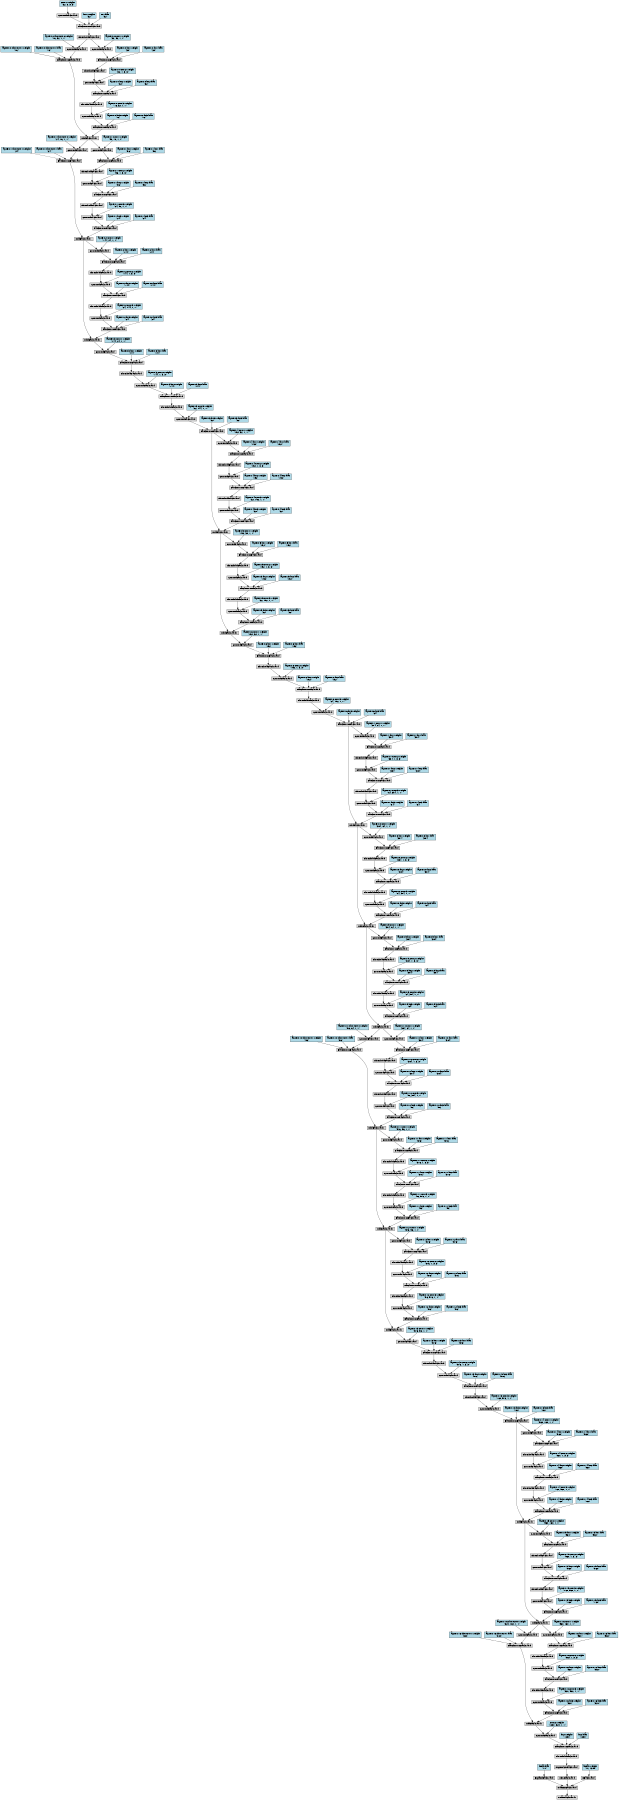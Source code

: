 digraph {
	graph [size="12,12"]
	node [align=left fontsize=12 height=0.2 ranksep=0.1 shape=box style=filled]
	140225662138520 [label=MeanBackward1]
	140225662138576 -> 140225662138520
	140225662138576 [label=AddmmBackward]
	140225662138688 -> 140225662138576
	140225662138688 [label=ExpandBackward]
	140225662138912 -> 140225662138688
	140225662138912 [label="linear.bias
 (10)" fillcolor=lightblue]
	140225662138744 -> 140225662138576
	140225662138744 [label=ViewBackward]
	140225662138968 -> 140225662138744
	140225662138968 [label=AvgPool2DBackward]
	140225662139080 -> 140225662138968
	140225662139080 [label=ThresholdBackward]
	140225662139192 -> 140225662139080
	140225662139192 [label=BatchNormBackward]
	140225662139304 -> 140225662139192
	140225662139304 [label=ConvNdBackward]
	140225662139528 -> 140225662139304
	140225662139528 [label=AddBackward1]
	140225662139696 -> 140225662139528
	140225662139696 [label=BatchNormBackward]
	140225662139864 -> 140225662139696
	140225662139864 [label=ConvNdBackward]
	140225662140088 -> 140225662139864
	140225662140088 [label=ThresholdBackward]
	140225662140256 -> 140225662140088
	140225662140256 [label=BatchNormBackward]
	140225662140368 -> 140225662140256
	140225662140368 [label=ConvNdBackward]
	140225662185712 -> 140225662140368
	140225662185712 [label=ThresholdBackward]
	140225662185880 -> 140225662185712
	140225662185880 [label=BatchNormBackward]
	140225662185992 -> 140225662185880
	140225662185992 [label=ConvNdBackward]
	140225662186216 -> 140225662185992
	140225662186216 [label=AddBackward1]
	140225662186384 -> 140225662186216
	140225662186384 [label=BatchNormBackward]
	140225662186552 -> 140225662186384
	140225662186552 [label=ConvNdBackward]
	140225662186776 -> 140225662186552
	140225662186776 [label=ThresholdBackward]
	140225662186944 -> 140225662186776
	140225662186944 [label=BatchNormBackward]
	140225662187056 -> 140225662186944
	140225662187056 [label=ConvNdBackward]
	140225662187280 -> 140225662187056
	140225662187280 [label=ThresholdBackward]
	140225662187448 -> 140225662187280
	140225662187448 [label=BatchNormBackward]
	140225662187560 -> 140225662187448
	140225662187560 [label=ConvNdBackward]
	140225662186440 -> 140225662187560
	140225662186440 [label=AddBackward1]
	140225662187896 -> 140225662186440
	140225662187896 [label=BatchNormBackward]
	140225662188064 -> 140225662187896
	140225662188064 [label=ConvNdBackward]
	140225662188288 -> 140225662188064
	140225662188288 [label=ThresholdBackward]
	140225662188456 -> 140225662188288
	140225662188456 [label=BatchNormBackward]
	140225662188568 -> 140225662188456
	140225662188568 [label=ConvNdBackward]
	140225662188792 -> 140225662188568
	140225662188792 [label=ThresholdBackward]
	140225662188960 -> 140225662188792
	140225662188960 [label=BatchNormBackward]
	140225662189072 -> 140225662188960
	140225662189072 [label=ConvNdBackward]
	140225662187952 -> 140225662189072
	140225662187952 [label=BatchNormBackward]
	140225662189408 -> 140225662187952
	140225662189408 [label=ConvNdBackward]
	140225662197888 -> 140225662189408
	140225662197888 [label=ThresholdBackward]
	140225662198056 -> 140225662197888
	140225662198056 [label=BatchNormBackward]
	140225662198168 -> 140225662198056
	140225662198168 [label=ConvNdBackward]
	140225662198392 -> 140225662198168
	140225662198392 [label=ThresholdBackward]
	140225662198560 -> 140225662198392
	140225662198560 [label=BatchNormBackward]
	140225662198672 -> 140225662198560
	140225662198672 [label=ConvNdBackward]
	140225662198896 -> 140225662198672
	140225662198896 [label=AddBackward1]
	140225662199064 -> 140225662198896
	140225662199064 [label=BatchNormBackward]
	140225662199232 -> 140225662199064
	140225662199232 [label=ConvNdBackward]
	140225662199456 -> 140225662199232
	140225662199456 [label=ThresholdBackward]
	140225662199624 -> 140225662199456
	140225662199624 [label=BatchNormBackward]
	140225662199792 -> 140225662199624
	140225662199792 [label=ConvNdBackward]
	140225662200016 -> 140225662199792
	140225662200016 [label=ThresholdBackward]
	140225662200184 -> 140225662200016
	140225662200184 [label=BatchNormBackward]
	140225662200352 -> 140225662200184
	140225662200352 [label=ConvNdBackward]
	140225662199120 -> 140225662200352
	140225662199120 [label=AddBackward1]
	140225662200688 -> 140225662199120
	140225662200688 [label=BatchNormBackward]
	140225662200856 -> 140225662200688
	140225662200856 [label=ConvNdBackward]
	140225662201080 -> 140225662200856
	140225662201080 [label=ThresholdBackward]
	140225662201248 -> 140225662201080
	140225662201248 [label=BatchNormBackward]
	140225662201416 -> 140225662201248
	140225662201416 [label=ConvNdBackward]
	140225662201640 -> 140225662201416
	140225662201640 [label=ThresholdBackward]
	140225662201808 -> 140225662201640
	140225662201808 [label=BatchNormBackward]
	140225662206136 -> 140225662201808
	140225662206136 [label=ConvNdBackward]
	140225662200744 -> 140225662206136
	140225662200744 [label=AddBackward1]
	140225662206472 -> 140225662200744
	140225662206472 [label=BatchNormBackward]
	140225662206640 -> 140225662206472
	140225662206640 [label=ConvNdBackward]
	140225662206864 -> 140225662206640
	140225662206864 [label=ThresholdBackward]
	140225662207032 -> 140225662206864
	140225662207032 [label=BatchNormBackward]
	140225662207200 -> 140225662207032
	140225662207200 [label=ConvNdBackward]
	140225662207424 -> 140225662207200
	140225662207424 [label=ThresholdBackward]
	140225662207592 -> 140225662207424
	140225662207592 [label=BatchNormBackward]
	140225662207760 -> 140225662207592
	140225662207760 [label=ConvNdBackward]
	140225662207984 -> 140225662207760
	140225662207984 [label=AddBackward1]
	140225662208152 -> 140225662207984
	140225662208152 [label=BatchNormBackward]
	140225662208320 -> 140225662208152
	140225662208320 [label=ConvNdBackward]
	140225662208544 -> 140225662208320
	140225662208544 [label=ThresholdBackward]
	140225662208712 -> 140225662208544
	140225662208712 [label=BatchNormBackward]
	140225662208880 -> 140225662208712
	140225662208880 [label=ConvNdBackward]
	140225662209104 -> 140225662208880
	140225662209104 [label=ThresholdBackward]
	140225662209272 -> 140225662209104
	140225662209272 [label=BatchNormBackward]
	140225662209440 -> 140225662209272
	140225662209440 [label=ConvNdBackward]
	140225662208208 -> 140225662209440
	140225662208208 [label=AddBackward1]
	140225662209776 -> 140225662208208
	140225662209776 [label=BatchNormBackward]
	140225662209944 -> 140225662209776
	140225662209944 [label=ConvNdBackward]
	140225662218424 -> 140225662209944
	140225662218424 [label=ThresholdBackward]
	140225662218592 -> 140225662218424
	140225662218592 [label=BatchNormBackward]
	140225662218760 -> 140225662218592
	140225662218760 [label=ConvNdBackward]
	140225662218984 -> 140225662218760
	140225662218984 [label=ThresholdBackward]
	140225662219152 -> 140225662218984
	140225662219152 [label=BatchNormBackward]
	140225662219320 -> 140225662219152
	140225662219320 [label=ConvNdBackward]
	140225662209832 -> 140225662219320
	140225662209832 [label=AddBackward1]
	140225662219656 -> 140225662209832
	140225662219656 [label=BatchNormBackward]
	140225662219824 -> 140225662219656
	140225662219824 [label=ConvNdBackward]
	140225662220048 -> 140225662219824
	140225662220048 [label=ThresholdBackward]
	140225662220216 -> 140225662220048
	140225662220216 [label=BatchNormBackward]
	140225662220384 -> 140225662220216
	140225662220384 [label=ConvNdBackward]
	140225662220608 -> 140225662220384
	140225662220608 [label=ThresholdBackward]
	140225662220776 -> 140225662220608
	140225662220776 [label=BatchNormBackward]
	140225662220944 -> 140225662220776
	140225662220944 [label=ConvNdBackward]
	140225662219712 -> 140225662220944
	140225662219712 [label=BatchNormBackward]
	140225662221280 -> 140225662219712
	140225662221280 [label=ConvNdBackward]
	140225662221504 -> 140225662221280
	140225662221504 [label=ThresholdBackward]
	140225662221672 -> 140225662221504
	140225662221672 [label=BatchNormBackward]
	140225662221840 -> 140225662221672
	140225662221840 [label=ConvNdBackward]
	140225662222064 -> 140225662221840
	140225662222064 [label=ThresholdBackward]
	140225662222232 -> 140225662222064
	140225662222232 [label=BatchNormBackward]
	140225662226560 -> 140225662222232
	140225662226560 [label=ConvNdBackward]
	140225662226784 -> 140225662226560
	140225662226784 [label=AddBackward1]
	140225662226952 -> 140225662226784
	140225662226952 [label=BatchNormBackward]
	140225662227120 -> 140225662226952
	140225662227120 [label=ConvNdBackward]
	140225662227344 -> 140225662227120
	140225662227344 [label=ThresholdBackward]
	140225662227512 -> 140225662227344
	140225662227512 [label=BatchNormBackward]
	140225662227680 -> 140225662227512
	140225662227680 [label=ConvNdBackward]
	140225662227904 -> 140225662227680
	140225662227904 [label=ThresholdBackward]
	140225662228072 -> 140225662227904
	140225662228072 [label=BatchNormBackward]
	140225662228240 -> 140225662228072
	140225662228240 [label=ConvNdBackward]
	140225662227008 -> 140225662228240
	140225662227008 [label=AddBackward1]
	140225662228576 -> 140225662227008
	140225662228576 [label=BatchNormBackward]
	140225662228744 -> 140225662228576
	140225662228744 [label=ConvNdBackward]
	140225662228968 -> 140225662228744
	140225662228968 [label=ThresholdBackward]
	140225662229136 -> 140225662228968
	140225662229136 [label=BatchNormBackward]
	140225662229304 -> 140225662229136
	140225662229304 [label=ConvNdBackward]
	140225662229528 -> 140225662229304
	140225662229528 [label=ThresholdBackward]
	140225662229696 -> 140225662229528
	140225662229696 [label=BatchNormBackward]
	140225662229864 -> 140225662229696
	140225662229864 [label=ConvNdBackward]
	140225662228632 -> 140225662229864
	140225662228632 [label=BatchNormBackward]
	140225662230200 -> 140225662228632
	140225662230200 [label=ConvNdBackward]
	140225662230424 -> 140225662230200
	140225662230424 [label=ThresholdBackward]
	140225662230656 -> 140225662230424
	140225662230656 [label=BatchNormBackward]
	140225662230824 -> 140225662230656
	140225662230824 [label=ConvNdBackward]
	140225662231048 -> 140225662230824
	140225662231048 [label=ThresholdBackward]
	140225662231216 -> 140225662231048
	140225662231216 [label=BatchNormBackward]
	140225662231384 -> 140225662231216
	140225662231384 [label=ConvNdBackward]
	140225662231608 -> 140225662231384
	140225662231608 [label=AddBackward1]
	140225662231776 -> 140225662231608
	140225662231776 [label=BatchNormBackward]
	140225662231944 -> 140225662231776
	140225662231944 [label=ConvNdBackward]
	140225662232168 -> 140225662231944
	140225662232168 [label=ThresholdBackward]
	140225662232336 -> 140225662232168
	140225662232336 [label=BatchNormBackward]
	140225662232504 -> 140225662232336
	140225662232504 [label=ConvNdBackward]
	140225662232728 -> 140225662232504
	140225662232728 [label=ThresholdBackward]
	140225662232896 -> 140225662232728
	140225662232896 [label=BatchNormBackward]
	140225662233064 -> 140225662232896
	140225662233064 [label=ConvNdBackward]
	140225662231832 -> 140225662233064
	140225662231832 [label=AddBackward1]
	140225662233400 -> 140225662231832
	140225662233400 [label=BatchNormBackward]
	140225662233568 -> 140225662233400
	140225662233568 [label=ConvNdBackward]
	140225662233792 -> 140225662233568
	140225662233792 [label=ThresholdBackward]
	140225662233960 -> 140225662233792
	140225662233960 [label=BatchNormBackward]
	140225662234128 -> 140225662233960
	140225662234128 [label=ConvNdBackward]
	140225662234352 -> 140225662234128
	140225662234352 [label=ThresholdBackward]
	140225662234520 -> 140225662234352
	140225662234520 [label=BatchNormBackward]
	140225662247040 -> 140225662234520
	140225662247040 [label=ConvNdBackward]
	140225662247264 -> 140225662247040
	140225662247264 [label=AddBackward1]
	140225662247432 -> 140225662247264
	140225662247432 [label=BatchNormBackward]
	140225662247600 -> 140225662247432
	140225662247600 [label=ConvNdBackward]
	140225662247824 -> 140225662247600
	140225662247824 [label=ThresholdBackward]
	140225662247992 -> 140225662247824
	140225662247992 [label=BatchNormBackward]
	140225662248160 -> 140225662247992
	140225662248160 [label=ConvNdBackward]
	140225662248384 -> 140225662248160
	140225662248384 [label=ThresholdBackward]
	140225662248552 -> 140225662248384
	140225662248552 [label=BatchNormBackward]
	140225662248720 -> 140225662248552
	140225662248720 [label=ConvNdBackward]
	140225662248944 -> 140225662248720
	140225662248944 [label=ThresholdBackward]
	140225662249112 -> 140225662248944
	140225662249112 [label=BatchNormBackward]
	140225662249280 -> 140225662249112
	140225662249280 [label=ConvNdBackward]
	140225662249504 -> 140225662249280
	140225662249504 [label="conv1.weight
 (32, 3, 3, 3)" fillcolor=lightblue]
	140225662249336 -> 140225662249112
	140225662249336 [label="bn1.weight
 (32)" fillcolor=lightblue]
	140225662249392 -> 140225662249112
	140225662249392 [label="bn1.bias
 (32)" fillcolor=lightblue]
	140225662249000 -> 140225662248720
	140225662249000 [label="laysers.0.conv1.weight
 (32, 32, 1, 1)" fillcolor=lightblue]
	140225662248776 -> 140225662248552
	140225662248776 [label="laysers.0.bn1.weight
 (32)" fillcolor=lightblue]
	140225662248832 -> 140225662248552
	140225662248832 [label="laysers.0.bn1.bias
 (32)" fillcolor=lightblue]
	140225662248440 -> 140225662248160
	140225662248440 [label="laysers.0.conv2.weight
 (32, 1, 3, 3)" fillcolor=lightblue]
	140225662248216 -> 140225662247992
	140225662248216 [label="laysers.0.bn2.weight
 (32)" fillcolor=lightblue]
	140225662248272 -> 140225662247992
	140225662248272 [label="laysers.0.bn2.bias
 (32)" fillcolor=lightblue]
	140225662247880 -> 140225662247600
	140225662247880 [label="laysers.0.conv3.weight
 (16, 32, 1, 1)" fillcolor=lightblue]
	140225662247656 -> 140225662247432
	140225662247656 [label="laysers.0.bn3.weight
 (16)" fillcolor=lightblue]
	140225662247712 -> 140225662247432
	140225662247712 [label="laysers.0.bn3.bias
 (16)" fillcolor=lightblue]
	140225662247488 -> 140225662247264
	140225662247488 [label=BatchNormBackward]
	140225662247768 -> 140225662247488
	140225662247768 [label=ConvNdBackward]
	140225662248944 -> 140225662247768
	140225662248048 -> 140225662247768
	140225662248048 [label="laysers.0.shortcut.0.weight
 (16, 32, 1, 1)" fillcolor=lightblue]
	140225662247936 -> 140225662247488
	140225662247936 [label="laysers.0.shortcut.1.weight
 (16)" fillcolor=lightblue]
	140225662248328 -> 140225662247488
	140225662248328 [label="laysers.0.shortcut.1.bias
 (16)" fillcolor=lightblue]
	140225662247320 -> 140225662247040
	140225662247320 [label="laysers.1.conv1.weight
 (96, 16, 1, 1)" fillcolor=lightblue]
	140225662247096 -> 140225662234520
	140225662247096 [label="laysers.1.bn1.weight
 (96)" fillcolor=lightblue]
	140225662247152 -> 140225662234520
	140225662247152 [label="laysers.1.bn1.bias
 (96)" fillcolor=lightblue]
	140225662234408 -> 140225662234128
	140225662234408 [label="laysers.1.conv2.weight
 (96, 1, 3, 3)" fillcolor=lightblue]
	140225662234184 -> 140225662233960
	140225662234184 [label="laysers.1.bn2.weight
 (96)" fillcolor=lightblue]
	140225662234240 -> 140225662233960
	140225662234240 [label="laysers.1.bn2.bias
 (96)" fillcolor=lightblue]
	140225662233848 -> 140225662233568
	140225662233848 [label="laysers.1.conv3.weight
 (24, 96, 1, 1)" fillcolor=lightblue]
	140225662233624 -> 140225662233400
	140225662233624 [label="laysers.1.bn3.weight
 (24)" fillcolor=lightblue]
	140225662233680 -> 140225662233400
	140225662233680 [label="laysers.1.bn3.bias
 (24)" fillcolor=lightblue]
	140225662233456 -> 140225662231832
	140225662233456 [label=BatchNormBackward]
	140225662233736 -> 140225662233456
	140225662233736 [label=ConvNdBackward]
	140225662247264 -> 140225662233736
	140225662234016 -> 140225662233736
	140225662234016 [label="laysers.1.shortcut.0.weight
 (24, 16, 1, 1)" fillcolor=lightblue]
	140225662233904 -> 140225662233456
	140225662233904 [label="laysers.1.shortcut.1.weight
 (24)" fillcolor=lightblue]
	140225662234296 -> 140225662233456
	140225662234296 [label="laysers.1.shortcut.1.bias
 (24)" fillcolor=lightblue]
	140225662233288 -> 140225662233064
	140225662233288 [label="laysers.2.conv1.weight
 (144, 24, 1, 1)" fillcolor=lightblue]
	140225662233120 -> 140225662232896
	140225662233120 [label="laysers.2.bn1.weight
 (144)" fillcolor=lightblue]
	140225662233176 -> 140225662232896
	140225662233176 [label="laysers.2.bn1.bias
 (144)" fillcolor=lightblue]
	140225662232784 -> 140225662232504
	140225662232784 [label="laysers.2.conv2.weight
 (144, 1, 3, 3)" fillcolor=lightblue]
	140225662232560 -> 140225662232336
	140225662232560 [label="laysers.2.bn2.weight
 (144)" fillcolor=lightblue]
	140225662232616 -> 140225662232336
	140225662232616 [label="laysers.2.bn2.bias
 (144)" fillcolor=lightblue]
	140225662232224 -> 140225662231944
	140225662232224 [label="laysers.2.conv3.weight
 (24, 144, 1, 1)" fillcolor=lightblue]
	140225662232000 -> 140225662231776
	140225662232000 [label="laysers.2.bn3.weight
 (24)" fillcolor=lightblue]
	140225662232056 -> 140225662231776
	140225662232056 [label="laysers.2.bn3.bias
 (24)" fillcolor=lightblue]
	140225662231832 -> 140225662231608
	140225662231664 -> 140225662231384
	140225662231664 [label="laysers.3.conv1.weight
 (144, 24, 1, 1)" fillcolor=lightblue]
	140225662231440 -> 140225662231216
	140225662231440 [label="laysers.3.bn1.weight
 (144)" fillcolor=lightblue]
	140225662231496 -> 140225662231216
	140225662231496 [label="laysers.3.bn1.bias
 (144)" fillcolor=lightblue]
	140225662231104 -> 140225662230824
	140225662231104 [label="laysers.3.conv2.weight
 (144, 1, 3, 3)" fillcolor=lightblue]
	140225662230880 -> 140225662230656
	140225662230880 [label="laysers.3.bn2.weight
 (144)" fillcolor=lightblue]
	140225662230936 -> 140225662230656
	140225662230936 [label="laysers.3.bn2.bias
 (144)" fillcolor=lightblue]
	140225662230480 -> 140225662230200
	140225662230480 [label="laysers.3.conv3.weight
 (32, 144, 1, 1)" fillcolor=lightblue]
	140225662230256 -> 140225662228632
	140225662230256 [label="laysers.3.bn3.weight
 (32)" fillcolor=lightblue]
	140225662230312 -> 140225662228632
	140225662230312 [label="laysers.3.bn3.bias
 (32)" fillcolor=lightblue]
	140225662230088 -> 140225662229864
	140225662230088 [label="laysers.4.conv1.weight
 (192, 32, 1, 1)" fillcolor=lightblue]
	140225662229920 -> 140225662229696
	140225662229920 [label="laysers.4.bn1.weight
 (192)" fillcolor=lightblue]
	140225662229976 -> 140225662229696
	140225662229976 [label="laysers.4.bn1.bias
 (192)" fillcolor=lightblue]
	140225662229584 -> 140225662229304
	140225662229584 [label="laysers.4.conv2.weight
 (192, 1, 3, 3)" fillcolor=lightblue]
	140225662229360 -> 140225662229136
	140225662229360 [label="laysers.4.bn2.weight
 (192)" fillcolor=lightblue]
	140225662229416 -> 140225662229136
	140225662229416 [label="laysers.4.bn2.bias
 (192)" fillcolor=lightblue]
	140225662229024 -> 140225662228744
	140225662229024 [label="laysers.4.conv3.weight
 (32, 192, 1, 1)" fillcolor=lightblue]
	140225662228800 -> 140225662228576
	140225662228800 [label="laysers.4.bn3.weight
 (32)" fillcolor=lightblue]
	140225662228856 -> 140225662228576
	140225662228856 [label="laysers.4.bn3.bias
 (32)" fillcolor=lightblue]
	140225662228632 -> 140225662227008
	140225662228464 -> 140225662228240
	140225662228464 [label="laysers.5.conv1.weight
 (192, 32, 1, 1)" fillcolor=lightblue]
	140225662228296 -> 140225662228072
	140225662228296 [label="laysers.5.bn1.weight
 (192)" fillcolor=lightblue]
	140225662228352 -> 140225662228072
	140225662228352 [label="laysers.5.bn1.bias
 (192)" fillcolor=lightblue]
	140225662227960 -> 140225662227680
	140225662227960 [label="laysers.5.conv2.weight
 (192, 1, 3, 3)" fillcolor=lightblue]
	140225662227736 -> 140225662227512
	140225662227736 [label="laysers.5.bn2.weight
 (192)" fillcolor=lightblue]
	140225662227792 -> 140225662227512
	140225662227792 [label="laysers.5.bn2.bias
 (192)" fillcolor=lightblue]
	140225662227400 -> 140225662227120
	140225662227400 [label="laysers.5.conv3.weight
 (32, 192, 1, 1)" fillcolor=lightblue]
	140225662227176 -> 140225662226952
	140225662227176 [label="laysers.5.bn3.weight
 (32)" fillcolor=lightblue]
	140225662227232 -> 140225662226952
	140225662227232 [label="laysers.5.bn3.bias
 (32)" fillcolor=lightblue]
	140225662227008 -> 140225662226784
	140225662226840 -> 140225662226560
	140225662226840 [label="laysers.6.conv1.weight
 (192, 32, 1, 1)" fillcolor=lightblue]
	140225662226616 -> 140225662222232
	140225662226616 [label="laysers.6.bn1.weight
 (192)" fillcolor=lightblue]
	140225662226672 -> 140225662222232
	140225662226672 [label="laysers.6.bn1.bias
 (192)" fillcolor=lightblue]
	140225662222120 -> 140225662221840
	140225662222120 [label="laysers.6.conv2.weight
 (192, 1, 3, 3)" fillcolor=lightblue]
	140225662221896 -> 140225662221672
	140225662221896 [label="laysers.6.bn2.weight
 (192)" fillcolor=lightblue]
	140225662221952 -> 140225662221672
	140225662221952 [label="laysers.6.bn2.bias
 (192)" fillcolor=lightblue]
	140225662221560 -> 140225662221280
	140225662221560 [label="laysers.6.conv3.weight
 (64, 192, 1, 1)" fillcolor=lightblue]
	140225662221336 -> 140225662219712
	140225662221336 [label="laysers.6.bn3.weight
 (64)" fillcolor=lightblue]
	140225662221392 -> 140225662219712
	140225662221392 [label="laysers.6.bn3.bias
 (64)" fillcolor=lightblue]
	140225662221168 -> 140225662220944
	140225662221168 [label="laysers.7.conv1.weight
 (384, 64, 1, 1)" fillcolor=lightblue]
	140225662221000 -> 140225662220776
	140225662221000 [label="laysers.7.bn1.weight
 (384)" fillcolor=lightblue]
	140225662221056 -> 140225662220776
	140225662221056 [label="laysers.7.bn1.bias
 (384)" fillcolor=lightblue]
	140225662220664 -> 140225662220384
	140225662220664 [label="laysers.7.conv2.weight
 (384, 1, 3, 3)" fillcolor=lightblue]
	140225662220440 -> 140225662220216
	140225662220440 [label="laysers.7.bn2.weight
 (384)" fillcolor=lightblue]
	140225662220496 -> 140225662220216
	140225662220496 [label="laysers.7.bn2.bias
 (384)" fillcolor=lightblue]
	140225662220104 -> 140225662219824
	140225662220104 [label="laysers.7.conv3.weight
 (64, 384, 1, 1)" fillcolor=lightblue]
	140225662219880 -> 140225662219656
	140225662219880 [label="laysers.7.bn3.weight
 (64)" fillcolor=lightblue]
	140225662219936 -> 140225662219656
	140225662219936 [label="laysers.7.bn3.bias
 (64)" fillcolor=lightblue]
	140225662219712 -> 140225662209832
	140225662219544 -> 140225662219320
	140225662219544 [label="laysers.8.conv1.weight
 (384, 64, 1, 1)" fillcolor=lightblue]
	140225662219376 -> 140225662219152
	140225662219376 [label="laysers.8.bn1.weight
 (384)" fillcolor=lightblue]
	140225662219432 -> 140225662219152
	140225662219432 [label="laysers.8.bn1.bias
 (384)" fillcolor=lightblue]
	140225662219040 -> 140225662218760
	140225662219040 [label="laysers.8.conv2.weight
 (384, 1, 3, 3)" fillcolor=lightblue]
	140225662218816 -> 140225662218592
	140225662218816 [label="laysers.8.bn2.weight
 (384)" fillcolor=lightblue]
	140225662218872 -> 140225662218592
	140225662218872 [label="laysers.8.bn2.bias
 (384)" fillcolor=lightblue]
	140225662218480 -> 140225662209944
	140225662218480 [label="laysers.8.conv3.weight
 (64, 384, 1, 1)" fillcolor=lightblue]
	140225662210000 -> 140225662209776
	140225662210000 [label="laysers.8.bn3.weight
 (64)" fillcolor=lightblue]
	140225662218312 -> 140225662209776
	140225662218312 [label="laysers.8.bn3.bias
 (64)" fillcolor=lightblue]
	140225662209832 -> 140225662208208
	140225662209664 -> 140225662209440
	140225662209664 [label="laysers.9.conv1.weight
 (384, 64, 1, 1)" fillcolor=lightblue]
	140225662209496 -> 140225662209272
	140225662209496 [label="laysers.9.bn1.weight
 (384)" fillcolor=lightblue]
	140225662209552 -> 140225662209272
	140225662209552 [label="laysers.9.bn1.bias
 (384)" fillcolor=lightblue]
	140225662209160 -> 140225662208880
	140225662209160 [label="laysers.9.conv2.weight
 (384, 1, 3, 3)" fillcolor=lightblue]
	140225662208936 -> 140225662208712
	140225662208936 [label="laysers.9.bn2.weight
 (384)" fillcolor=lightblue]
	140225662208992 -> 140225662208712
	140225662208992 [label="laysers.9.bn2.bias
 (384)" fillcolor=lightblue]
	140225662208600 -> 140225662208320
	140225662208600 [label="laysers.9.conv3.weight
 (64, 384, 1, 1)" fillcolor=lightblue]
	140225662208376 -> 140225662208152
	140225662208376 [label="laysers.9.bn3.weight
 (64)" fillcolor=lightblue]
	140225662208432 -> 140225662208152
	140225662208432 [label="laysers.9.bn3.bias
 (64)" fillcolor=lightblue]
	140225662208208 -> 140225662207984
	140225662208040 -> 140225662207760
	140225662208040 [label="laysers.10.conv1.weight
 (384, 64, 1, 1)" fillcolor=lightblue]
	140225662207816 -> 140225662207592
	140225662207816 [label="laysers.10.bn1.weight
 (384)" fillcolor=lightblue]
	140225662207872 -> 140225662207592
	140225662207872 [label="laysers.10.bn1.bias
 (384)" fillcolor=lightblue]
	140225662207480 -> 140225662207200
	140225662207480 [label="laysers.10.conv2.weight
 (384, 1, 3, 3)" fillcolor=lightblue]
	140225662207256 -> 140225662207032
	140225662207256 [label="laysers.10.bn2.weight
 (384)" fillcolor=lightblue]
	140225662207312 -> 140225662207032
	140225662207312 [label="laysers.10.bn2.bias
 (384)" fillcolor=lightblue]
	140225662206920 -> 140225662206640
	140225662206920 [label="laysers.10.conv3.weight
 (96, 384, 1, 1)" fillcolor=lightblue]
	140225662206696 -> 140225662206472
	140225662206696 [label="laysers.10.bn3.weight
 (96)" fillcolor=lightblue]
	140225662206752 -> 140225662206472
	140225662206752 [label="laysers.10.bn3.bias
 (96)" fillcolor=lightblue]
	140225662206528 -> 140225662200744
	140225662206528 [label=BatchNormBackward]
	140225662206808 -> 140225662206528
	140225662206808 [label=ConvNdBackward]
	140225662207984 -> 140225662206808
	140225662207088 -> 140225662206808
	140225662207088 [label="laysers.10.shortcut.0.weight
 (96, 64, 1, 1)" fillcolor=lightblue]
	140225662206976 -> 140225662206528
	140225662206976 [label="laysers.10.shortcut.1.weight
 (96)" fillcolor=lightblue]
	140225662207368 -> 140225662206528
	140225662207368 [label="laysers.10.shortcut.1.bias
 (96)" fillcolor=lightblue]
	140225662206360 -> 140225662206136
	140225662206360 [label="laysers.11.conv1.weight
 (576, 96, 1, 1)" fillcolor=lightblue]
	140225662206192 -> 140225662201808
	140225662206192 [label="laysers.11.bn1.weight
 (576)" fillcolor=lightblue]
	140225662206248 -> 140225662201808
	140225662206248 [label="laysers.11.bn1.bias
 (576)" fillcolor=lightblue]
	140225662201696 -> 140225662201416
	140225662201696 [label="laysers.11.conv2.weight
 (576, 1, 3, 3)" fillcolor=lightblue]
	140225662201472 -> 140225662201248
	140225662201472 [label="laysers.11.bn2.weight
 (576)" fillcolor=lightblue]
	140225662201528 -> 140225662201248
	140225662201528 [label="laysers.11.bn2.bias
 (576)" fillcolor=lightblue]
	140225662201136 -> 140225662200856
	140225662201136 [label="laysers.11.conv3.weight
 (96, 576, 1, 1)" fillcolor=lightblue]
	140225662200912 -> 140225662200688
	140225662200912 [label="laysers.11.bn3.weight
 (96)" fillcolor=lightblue]
	140225662200968 -> 140225662200688
	140225662200968 [label="laysers.11.bn3.bias
 (96)" fillcolor=lightblue]
	140225662200744 -> 140225662199120
	140225662200576 -> 140225662200352
	140225662200576 [label="laysers.12.conv1.weight
 (576, 96, 1, 1)" fillcolor=lightblue]
	140225662200408 -> 140225662200184
	140225662200408 [label="laysers.12.bn1.weight
 (576)" fillcolor=lightblue]
	140225662200464 -> 140225662200184
	140225662200464 [label="laysers.12.bn1.bias
 (576)" fillcolor=lightblue]
	140225662200072 -> 140225662199792
	140225662200072 [label="laysers.12.conv2.weight
 (576, 1, 3, 3)" fillcolor=lightblue]
	140225662199848 -> 140225662199624
	140225662199848 [label="laysers.12.bn2.weight
 (576)" fillcolor=lightblue]
	140225662199904 -> 140225662199624
	140225662199904 [label="laysers.12.bn2.bias
 (576)" fillcolor=lightblue]
	140225662199512 -> 140225662199232
	140225662199512 [label="laysers.12.conv3.weight
 (96, 576, 1, 1)" fillcolor=lightblue]
	140225662199288 -> 140225662199064
	140225662199288 [label="laysers.12.bn3.weight
 (96)" fillcolor=lightblue]
	140225662199344 -> 140225662199064
	140225662199344 [label="laysers.12.bn3.bias
 (96)" fillcolor=lightblue]
	140225662199120 -> 140225662198896
	140225662198952 -> 140225662198672
	140225662198952 [label="laysers.13.conv1.weight
 (576, 96, 1, 1)" fillcolor=lightblue]
	140225662198728 -> 140225662198560
	140225662198728 [label="laysers.13.bn1.weight
 (576)" fillcolor=lightblue]
	140225662198784 -> 140225662198560
	140225662198784 [label="laysers.13.bn1.bias
 (576)" fillcolor=lightblue]
	140225662198448 -> 140225662198168
	140225662198448 [label="laysers.13.conv2.weight
 (576, 1, 3, 3)" fillcolor=lightblue]
	140225662198224 -> 140225662198056
	140225662198224 [label="laysers.13.bn2.weight
 (576)" fillcolor=lightblue]
	140225662198280 -> 140225662198056
	140225662198280 [label="laysers.13.bn2.bias
 (576)" fillcolor=lightblue]
	140225662197944 -> 140225662189408
	140225662197944 [label="laysers.13.conv3.weight
 (160, 576, 1, 1)" fillcolor=lightblue]
	140225662189464 -> 140225662187952
	140225662189464 [label="laysers.13.bn3.weight
 (160)" fillcolor=lightblue]
	140225662189520 -> 140225662187952
	140225662189520 [label="laysers.13.bn3.bias
 (160)" fillcolor=lightblue]
	140225662189296 -> 140225662189072
	140225662189296 [label="laysers.14.conv1.weight
 (960, 160, 1, 1)" fillcolor=lightblue]
	140225662189128 -> 140225662188960
	140225662189128 [label="laysers.14.bn1.weight
 (960)" fillcolor=lightblue]
	140225662189184 -> 140225662188960
	140225662189184 [label="laysers.14.bn1.bias
 (960)" fillcolor=lightblue]
	140225662188848 -> 140225662188568
	140225662188848 [label="laysers.14.conv2.weight
 (960, 1, 3, 3)" fillcolor=lightblue]
	140225662188624 -> 140225662188456
	140225662188624 [label="laysers.14.bn2.weight
 (960)" fillcolor=lightblue]
	140225662188680 -> 140225662188456
	140225662188680 [label="laysers.14.bn2.bias
 (960)" fillcolor=lightblue]
	140225662188344 -> 140225662188064
	140225662188344 [label="laysers.14.conv3.weight
 (160, 960, 1, 1)" fillcolor=lightblue]
	140225662188120 -> 140225662187896
	140225662188120 [label="laysers.14.bn3.weight
 (160)" fillcolor=lightblue]
	140225662188176 -> 140225662187896
	140225662188176 [label="laysers.14.bn3.bias
 (160)" fillcolor=lightblue]
	140225662187952 -> 140225662186440
	140225662187784 -> 140225662187560
	140225662187784 [label="laysers.15.conv1.weight
 (960, 160, 1, 1)" fillcolor=lightblue]
	140225662187616 -> 140225662187448
	140225662187616 [label="laysers.15.bn1.weight
 (960)" fillcolor=lightblue]
	140225662187672 -> 140225662187448
	140225662187672 [label="laysers.15.bn1.bias
 (960)" fillcolor=lightblue]
	140225662187336 -> 140225662187056
	140225662187336 [label="laysers.15.conv2.weight
 (960, 1, 3, 3)" fillcolor=lightblue]
	140225662187112 -> 140225662186944
	140225662187112 [label="laysers.15.bn2.weight
 (960)" fillcolor=lightblue]
	140225662187168 -> 140225662186944
	140225662187168 [label="laysers.15.bn2.bias
 (960)" fillcolor=lightblue]
	140225662186832 -> 140225662186552
	140225662186832 [label="laysers.15.conv3.weight
 (160, 960, 1, 1)" fillcolor=lightblue]
	140225662186608 -> 140225662186384
	140225662186608 [label="laysers.15.bn3.weight
 (160)" fillcolor=lightblue]
	140225662186664 -> 140225662186384
	140225662186664 [label="laysers.15.bn3.bias
 (160)" fillcolor=lightblue]
	140225662186440 -> 140225662186216
	140225662186272 -> 140225662185992
	140225662186272 [label="laysers.16.conv1.weight
 (960, 160, 1, 1)" fillcolor=lightblue]
	140225662186048 -> 140225662185880
	140225662186048 [label="laysers.16.bn1.weight
 (960)" fillcolor=lightblue]
	140225662186104 -> 140225662185880
	140225662186104 [label="laysers.16.bn1.bias
 (960)" fillcolor=lightblue]
	140225662185768 -> 140225662140368
	140225662185768 [label="laysers.16.conv2.weight
 (960, 1, 3, 3)" fillcolor=lightblue]
	140225662185544 -> 140225662140256
	140225662185544 [label="laysers.16.bn2.weight
 (960)" fillcolor=lightblue]
	140225662185600 -> 140225662140256
	140225662185600 [label="laysers.16.bn2.bias
 (960)" fillcolor=lightblue]
	140225662140144 -> 140225662139864
	140225662140144 [label="laysers.16.conv3.weight
 (320, 960, 1, 1)" fillcolor=lightblue]
	140225662139920 -> 140225662139696
	140225662139920 [label="laysers.16.bn3.weight
 (320)" fillcolor=lightblue]
	140225662139976 -> 140225662139696
	140225662139976 [label="laysers.16.bn3.bias
 (320)" fillcolor=lightblue]
	140225662139752 -> 140225662139528
	140225662139752 [label=BatchNormBackward]
	140225662140032 -> 140225662139752
	140225662140032 [label=ConvNdBackward]
	140225662186216 -> 140225662140032
	140225662185824 -> 140225662140032
	140225662185824 [label="laysers.16.shortcut.0.weight
 (320, 160, 1, 1)" fillcolor=lightblue]
	140225662140200 -> 140225662139752
	140225662140200 [label="laysers.16.shortcut.1.weight
 (320)" fillcolor=lightblue]
	140225662140312 -> 140225662139752
	140225662140312 [label="laysers.16.shortcut.1.bias
 (320)" fillcolor=lightblue]
	140225662139584 -> 140225662139304
	140225662139584 [label="conv2.weight
 (1280, 320, 1, 1)" fillcolor=lightblue]
	140225662139360 -> 140225662139192
	140225662139360 [label="bn2.weight
 (1280)" fillcolor=lightblue]
	140225662139416 -> 140225662139192
	140225662139416 [label="bn2.bias
 (1280)" fillcolor=lightblue]
	140225662138800 -> 140225662138576
	140225662138800 [label=TBackward]
	140225662139024 -> 140225662138800
	140225662139024 [label="linear.weight
 (10, 1280)" fillcolor=lightblue]
}
